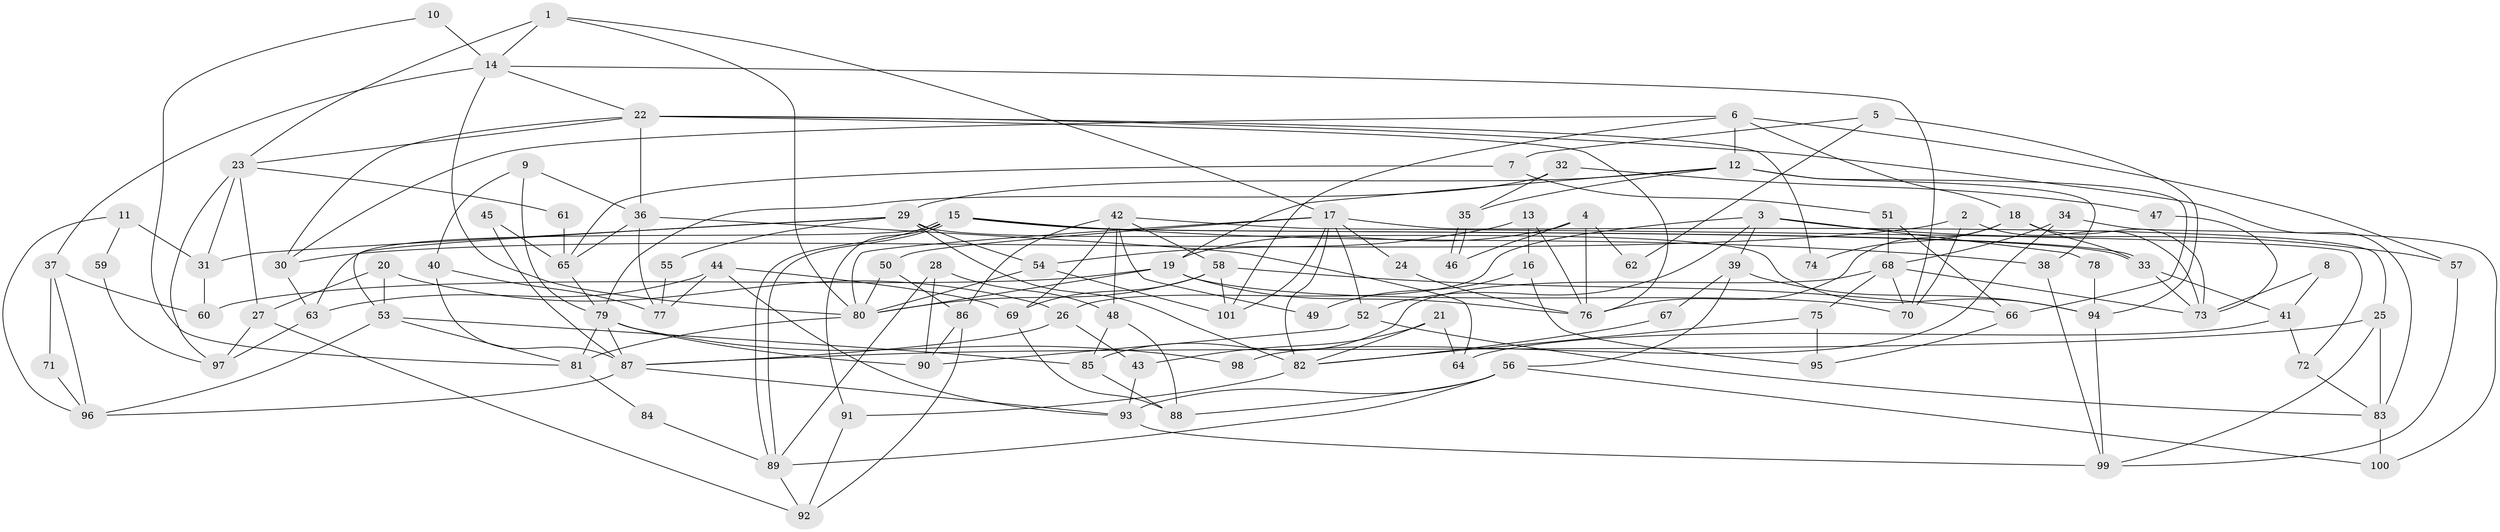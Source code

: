 // coarse degree distribution, {4: 0.22857142857142856, 3: 0.21428571428571427, 7: 0.1, 5: 0.08571428571428572, 6: 0.1, 10: 0.02857142857142857, 11: 0.02857142857142857, 8: 0.07142857142857142, 2: 0.14285714285714285}
// Generated by graph-tools (version 1.1) at 2025/24/03/03/25 07:24:04]
// undirected, 101 vertices, 202 edges
graph export_dot {
graph [start="1"]
  node [color=gray90,style=filled];
  1;
  2;
  3;
  4;
  5;
  6;
  7;
  8;
  9;
  10;
  11;
  12;
  13;
  14;
  15;
  16;
  17;
  18;
  19;
  20;
  21;
  22;
  23;
  24;
  25;
  26;
  27;
  28;
  29;
  30;
  31;
  32;
  33;
  34;
  35;
  36;
  37;
  38;
  39;
  40;
  41;
  42;
  43;
  44;
  45;
  46;
  47;
  48;
  49;
  50;
  51;
  52;
  53;
  54;
  55;
  56;
  57;
  58;
  59;
  60;
  61;
  62;
  63;
  64;
  65;
  66;
  67;
  68;
  69;
  70;
  71;
  72;
  73;
  74;
  75;
  76;
  77;
  78;
  79;
  80;
  81;
  82;
  83;
  84;
  85;
  86;
  87;
  88;
  89;
  90;
  91;
  92;
  93;
  94;
  95;
  96;
  97;
  98;
  99;
  100;
  101;
  1 -- 23;
  1 -- 17;
  1 -- 14;
  1 -- 80;
  2 -- 70;
  2 -- 73;
  2 -- 30;
  3 -- 52;
  3 -- 39;
  3 -- 26;
  3 -- 57;
  3 -- 78;
  4 -- 19;
  4 -- 76;
  4 -- 46;
  4 -- 62;
  5 -- 94;
  5 -- 7;
  5 -- 62;
  6 -- 30;
  6 -- 18;
  6 -- 12;
  6 -- 57;
  6 -- 101;
  7 -- 51;
  7 -- 65;
  8 -- 73;
  8 -- 41;
  9 -- 79;
  9 -- 36;
  9 -- 40;
  10 -- 81;
  10 -- 14;
  11 -- 31;
  11 -- 96;
  11 -- 59;
  12 -- 38;
  12 -- 19;
  12 -- 29;
  12 -- 35;
  12 -- 66;
  13 -- 54;
  13 -- 76;
  13 -- 16;
  14 -- 80;
  14 -- 22;
  14 -- 37;
  14 -- 70;
  15 -- 89;
  15 -- 89;
  15 -- 33;
  15 -- 33;
  15 -- 38;
  15 -- 63;
  15 -- 91;
  16 -- 95;
  16 -- 49;
  17 -- 101;
  17 -- 80;
  17 -- 24;
  17 -- 25;
  17 -- 50;
  17 -- 52;
  17 -- 82;
  18 -- 76;
  18 -- 33;
  18 -- 73;
  18 -- 74;
  19 -- 70;
  19 -- 60;
  19 -- 76;
  19 -- 80;
  20 -- 26;
  20 -- 27;
  20 -- 53;
  21 -- 82;
  21 -- 43;
  21 -- 64;
  22 -- 83;
  22 -- 23;
  22 -- 30;
  22 -- 36;
  22 -- 74;
  22 -- 76;
  23 -- 97;
  23 -- 27;
  23 -- 31;
  23 -- 61;
  24 -- 76;
  25 -- 87;
  25 -- 83;
  25 -- 99;
  26 -- 87;
  26 -- 43;
  27 -- 92;
  27 -- 97;
  28 -- 48;
  28 -- 89;
  28 -- 90;
  29 -- 53;
  29 -- 31;
  29 -- 54;
  29 -- 55;
  29 -- 82;
  29 -- 94;
  30 -- 63;
  31 -- 60;
  32 -- 35;
  32 -- 79;
  32 -- 47;
  33 -- 41;
  33 -- 73;
  34 -- 100;
  34 -- 68;
  34 -- 98;
  35 -- 46;
  35 -- 46;
  36 -- 77;
  36 -- 64;
  36 -- 65;
  37 -- 60;
  37 -- 71;
  37 -- 96;
  38 -- 99;
  39 -- 94;
  39 -- 56;
  39 -- 67;
  40 -- 87;
  40 -- 77;
  41 -- 72;
  41 -- 64;
  42 -- 86;
  42 -- 58;
  42 -- 48;
  42 -- 49;
  42 -- 69;
  42 -- 72;
  43 -- 93;
  44 -- 63;
  44 -- 69;
  44 -- 77;
  44 -- 93;
  45 -- 65;
  45 -- 87;
  47 -- 73;
  48 -- 88;
  48 -- 85;
  50 -- 80;
  50 -- 86;
  51 -- 66;
  51 -- 68;
  52 -- 90;
  52 -- 83;
  53 -- 96;
  53 -- 81;
  53 -- 85;
  54 -- 80;
  54 -- 101;
  55 -- 77;
  56 -- 93;
  56 -- 88;
  56 -- 89;
  56 -- 100;
  57 -- 99;
  58 -- 80;
  58 -- 101;
  58 -- 66;
  58 -- 69;
  59 -- 97;
  61 -- 65;
  63 -- 97;
  65 -- 79;
  66 -- 95;
  67 -- 82;
  68 -- 85;
  68 -- 73;
  68 -- 70;
  68 -- 75;
  69 -- 88;
  71 -- 96;
  72 -- 83;
  75 -- 82;
  75 -- 95;
  78 -- 94;
  79 -- 90;
  79 -- 81;
  79 -- 87;
  79 -- 98;
  80 -- 81;
  81 -- 84;
  82 -- 91;
  83 -- 100;
  84 -- 89;
  85 -- 88;
  86 -- 92;
  86 -- 90;
  87 -- 93;
  87 -- 96;
  89 -- 92;
  91 -- 92;
  93 -- 99;
  94 -- 99;
}
